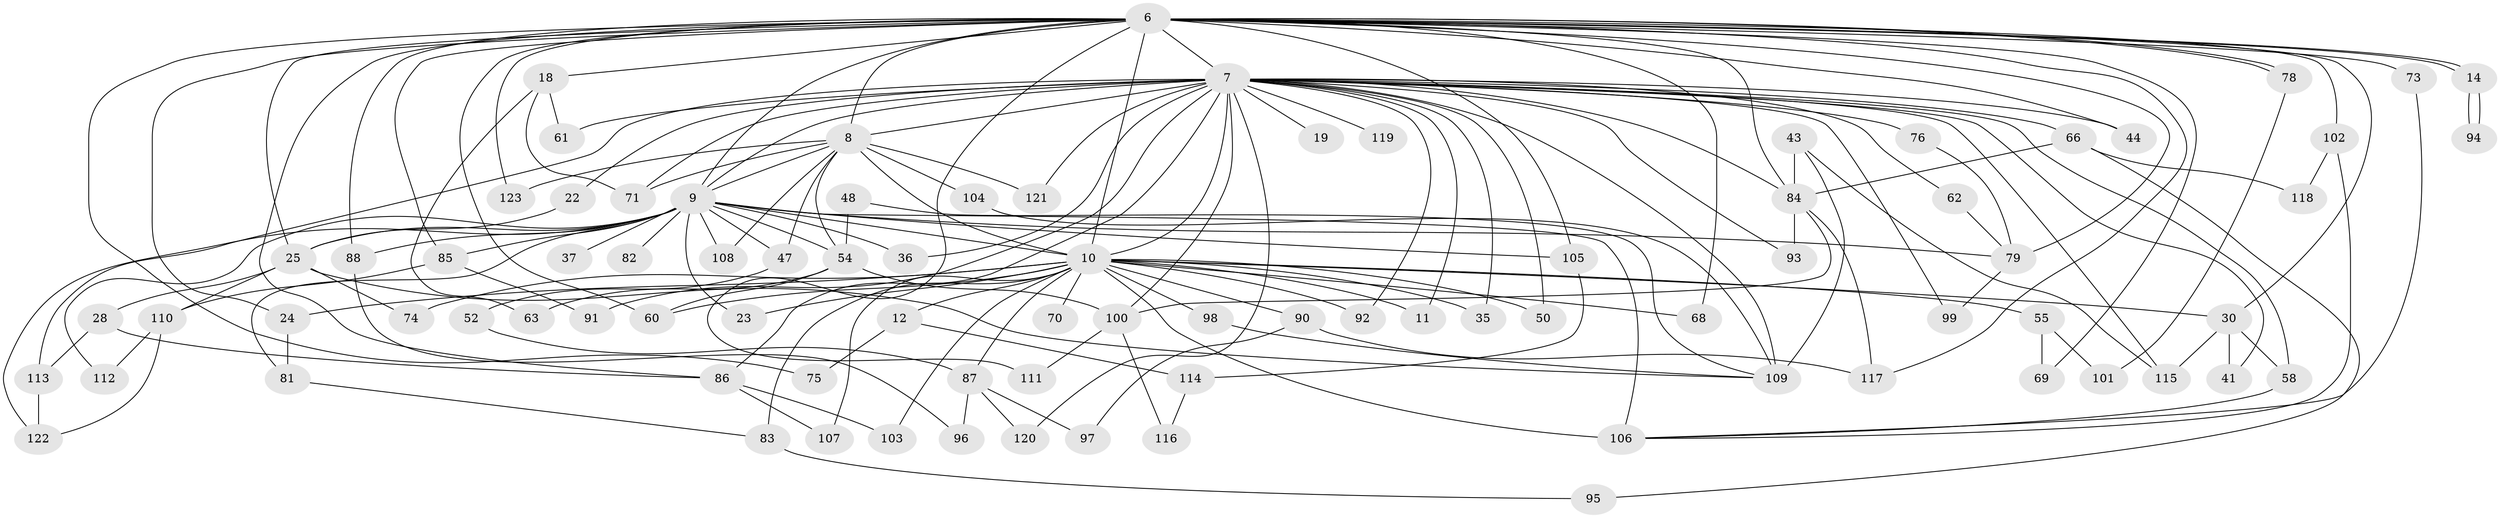 // original degree distribution, {22: 0.008130081300813009, 14: 0.016260162601626018, 18: 0.008130081300813009, 19: 0.008130081300813009, 25: 0.008130081300813009, 38: 0.008130081300813009, 31: 0.008130081300813009, 21: 0.008130081300813009, 15: 0.008130081300813009, 2: 0.5121951219512195, 4: 0.13821138211382114, 9: 0.008130081300813009, 6: 0.016260162601626018, 3: 0.18699186991869918, 7: 0.024390243902439025, 5: 0.032520325203252036}
// Generated by graph-tools (version 1.1) at 2025/49/03/04/25 21:49:06]
// undirected, 86 vertices, 169 edges
graph export_dot {
graph [start="1"]
  node [color=gray90,style=filled];
  6;
  7 [super="+5"];
  8 [super="+2"];
  9 [super="+4"];
  10 [super="+3"];
  11;
  12;
  14;
  18;
  19;
  22;
  23;
  24;
  25 [super="+13"];
  28;
  30 [super="+15"];
  35;
  36 [super="+33"];
  37;
  41;
  43;
  44;
  47 [super="+42"];
  48;
  50;
  52;
  54 [super="+39"];
  55;
  58 [super="+53"];
  60 [super="+20"];
  61;
  62;
  63;
  66;
  68;
  69;
  70;
  71 [super="+17"];
  73;
  74 [super="+16"];
  75;
  76;
  78;
  79 [super="+64"];
  81;
  82;
  83;
  84 [super="+21+51"];
  85;
  86 [super="+27"];
  87 [super="+26"];
  88 [super="+45"];
  90 [super="+80"];
  91;
  92;
  93;
  94;
  95;
  96;
  97;
  98;
  99;
  100 [super="+56"];
  101;
  102;
  103;
  104;
  105;
  106 [super="+38+67"];
  107;
  108;
  109 [super="+46+29+89"];
  110;
  111;
  112;
  113 [super="+57"];
  114;
  115 [super="+40"];
  116;
  117 [super="+77"];
  118;
  119;
  120;
  121;
  122 [super="+59"];
  123 [super="+65"];
  6 -- 7 [weight=2];
  6 -- 8 [weight=2];
  6 -- 9 [weight=2];
  6 -- 10 [weight=3];
  6 -- 14;
  6 -- 14;
  6 -- 18;
  6 -- 24;
  6 -- 25 [weight=2];
  6 -- 44;
  6 -- 68;
  6 -- 69;
  6 -- 73;
  6 -- 75;
  6 -- 78;
  6 -- 78;
  6 -- 84 [weight=3];
  6 -- 85;
  6 -- 88;
  6 -- 102;
  6 -- 105;
  6 -- 111;
  6 -- 117;
  6 -- 123 [weight=2];
  6 -- 86;
  6 -- 30;
  6 -- 79 [weight=2];
  6 -- 60;
  7 -- 8 [weight=4];
  7 -- 9 [weight=4];
  7 -- 10 [weight=6];
  7 -- 19 [weight=2];
  7 -- 22;
  7 -- 35;
  7 -- 36 [weight=2];
  7 -- 44;
  7 -- 50;
  7 -- 61;
  7 -- 66;
  7 -- 76;
  7 -- 92;
  7 -- 93;
  7 -- 99;
  7 -- 100;
  7 -- 113 [weight=2];
  7 -- 119 [weight=2];
  7 -- 11;
  7 -- 86 [weight=2];
  7 -- 91;
  7 -- 41;
  7 -- 109 [weight=7];
  7 -- 120;
  7 -- 121;
  7 -- 58;
  7 -- 62;
  7 -- 71;
  7 -- 84;
  7 -- 115;
  8 -- 9 [weight=4];
  8 -- 10 [weight=6];
  8 -- 54 [weight=2];
  8 -- 104;
  8 -- 71 [weight=2];
  8 -- 108;
  8 -- 121;
  8 -- 47;
  8 -- 123 [weight=2];
  9 -- 10 [weight=6];
  9 -- 23;
  9 -- 37 [weight=2];
  9 -- 81;
  9 -- 82 [weight=2];
  9 -- 85;
  9 -- 105;
  9 -- 108;
  9 -- 112;
  9 -- 79 [weight=2];
  9 -- 47 [weight=2];
  9 -- 36;
  9 -- 106 [weight=2];
  9 -- 54;
  9 -- 25;
  9 -- 88;
  9 -- 122;
  10 -- 11;
  10 -- 12 [weight=2];
  10 -- 24;
  10 -- 103;
  10 -- 74;
  10 -- 68;
  10 -- 70 [weight=2];
  10 -- 83;
  10 -- 23;
  10 -- 87 [weight=3];
  10 -- 90 [weight=2];
  10 -- 92;
  10 -- 30 [weight=2];
  10 -- 98;
  10 -- 35;
  10 -- 106 [weight=2];
  10 -- 107;
  10 -- 50;
  10 -- 55 [weight=2];
  10 -- 60;
  12 -- 75;
  12 -- 114;
  14 -- 94;
  14 -- 94;
  18 -- 61;
  18 -- 63;
  18 -- 71;
  22 -- 25;
  24 -- 81;
  25 -- 74 [weight=2];
  25 -- 110;
  25 -- 28;
  25 -- 109;
  28 -- 113;
  28 -- 86;
  30 -- 41;
  30 -- 115;
  30 -- 58;
  43 -- 115;
  43 -- 109;
  43 -- 84;
  47 -- 52;
  48 -- 54;
  48 -- 109;
  52 -- 87;
  54 -- 60;
  54 -- 63;
  54 -- 100;
  55 -- 69;
  55 -- 101;
  58 -- 106;
  62 -- 79;
  66 -- 95;
  66 -- 118;
  66 -- 84;
  73 -- 106;
  76 -- 79;
  78 -- 101;
  79 -- 99;
  81 -- 83;
  83 -- 95;
  84 -- 93;
  84 -- 100;
  84 -- 117;
  85 -- 91;
  85 -- 110;
  86 -- 103;
  86 -- 107;
  87 -- 96;
  87 -- 97;
  87 -- 120;
  88 -- 96;
  90 -- 97;
  90 -- 117;
  98 -- 109;
  100 -- 111;
  100 -- 116;
  102 -- 118;
  102 -- 106;
  104 -- 109;
  105 -- 114;
  110 -- 112;
  110 -- 122;
  113 -- 122;
  114 -- 116;
}
